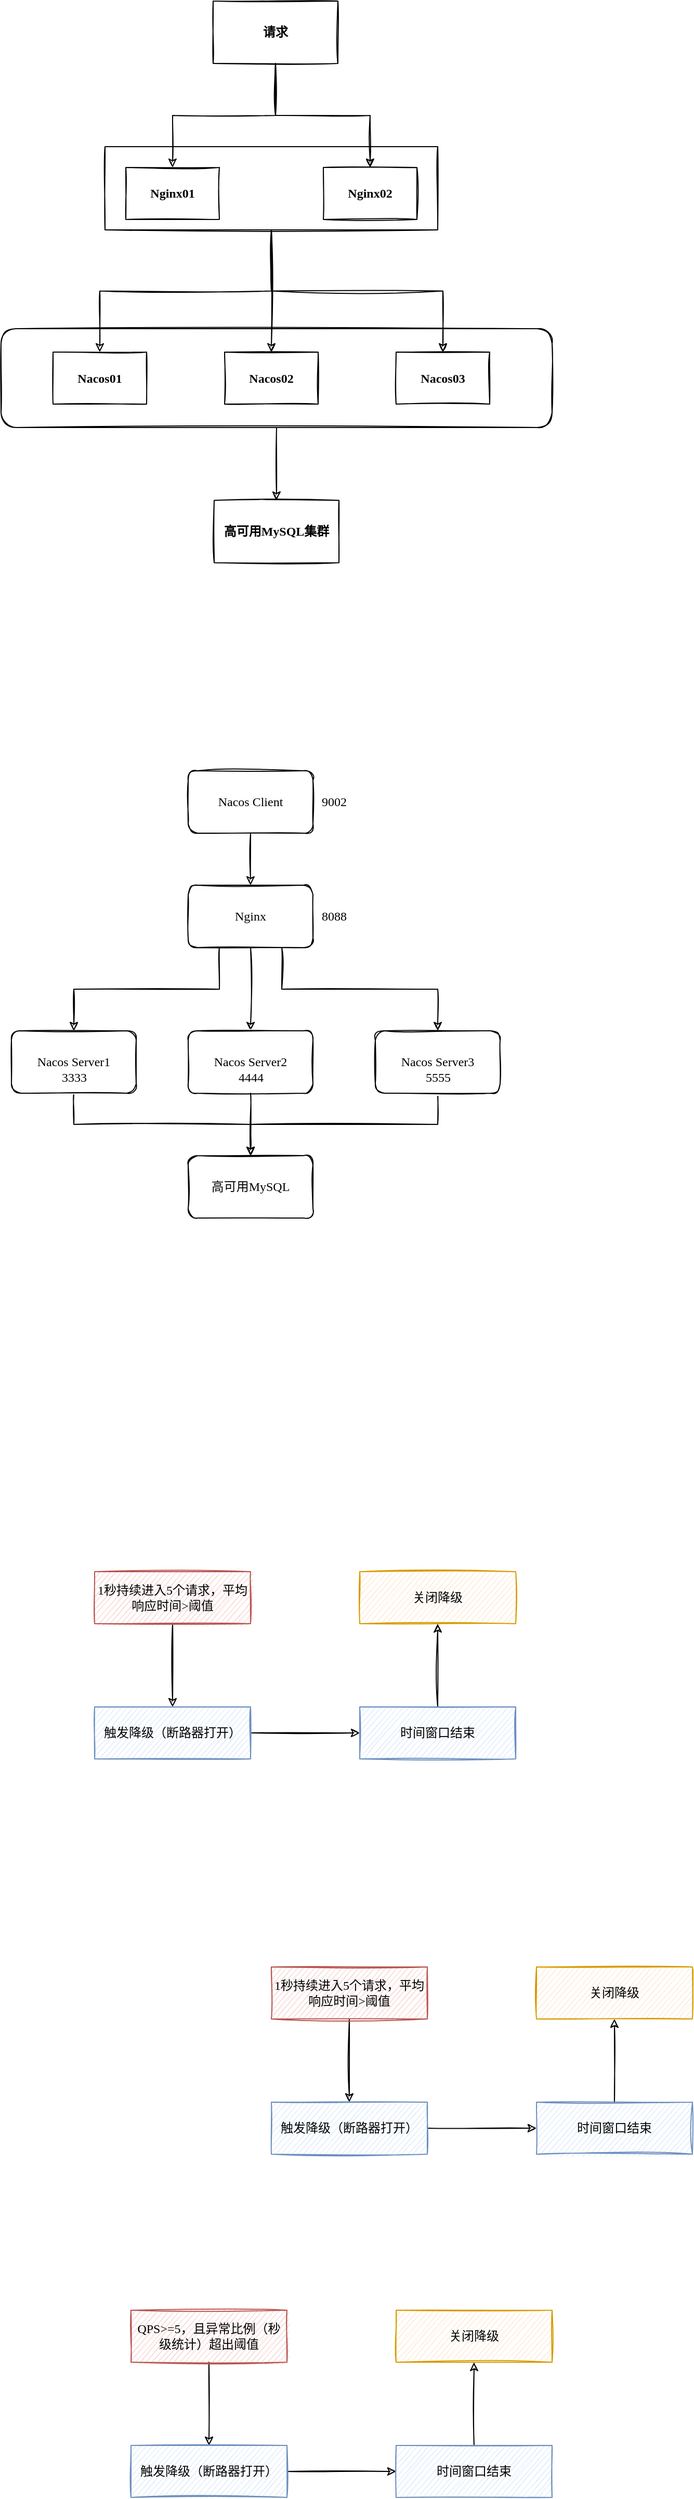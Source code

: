 <mxfile version="15.4.0" type="device"><diagram id="23iRSUPoRavnBvh4doch" name="nacos"><mxGraphModel dx="904" dy="672" grid="1" gridSize="10" guides="1" tooltips="1" connect="1" arrows="1" fold="1" page="1" pageScale="1" pageWidth="827" pageHeight="1169" math="0" shadow="0"><root><mxCell id="0"/><mxCell id="1" parent="0"/><mxCell id="FU1pbFiwDOGhBiErPEIT-1" value="请求" style="rounded=0;whiteSpace=wrap;html=1;fontFamily=Comic Sans MS;align=center;fontStyle=1;sketch=1;" parent="1" vertex="1"><mxGeometry x="294" y="210" width="120" height="60" as="geometry"/></mxCell><mxCell id="FU1pbFiwDOGhBiErPEIT-2" value="" style="rounded=0;whiteSpace=wrap;html=1;fontFamily=Comic Sans MS;align=center;fontStyle=1;sketch=1;" parent="1" vertex="1"><mxGeometry x="190" y="350" width="320" height="80" as="geometry"/></mxCell><mxCell id="FU1pbFiwDOGhBiErPEIT-3" value="Nginx01" style="rounded=0;whiteSpace=wrap;html=1;fontFamily=Comic Sans MS;align=center;fontStyle=1;sketch=1;" parent="1" vertex="1"><mxGeometry x="210" y="370" width="90" height="50" as="geometry"/></mxCell><mxCell id="FU1pbFiwDOGhBiErPEIT-4" value="Nginx02" style="rounded=0;whiteSpace=wrap;html=1;fontFamily=Comic Sans MS;align=center;fontStyle=1;sketch=1;" parent="1" vertex="1"><mxGeometry x="400" y="370" width="90" height="50" as="geometry"/></mxCell><mxCell id="FU1pbFiwDOGhBiErPEIT-6" style="edgeStyle=orthogonalEdgeStyle;rounded=0;orthogonalLoop=1;jettySize=auto;html=1;exitX=0.5;exitY=1;exitDx=0;exitDy=0;entryX=0.5;entryY=0;entryDx=0;entryDy=0;fontFamily=Comic Sans MS;sketch=1;" parent="1" source="FU1pbFiwDOGhBiErPEIT-1" target="FU1pbFiwDOGhBiErPEIT-4" edge="1"><mxGeometry relative="1" as="geometry"/></mxCell><mxCell id="FU1pbFiwDOGhBiErPEIT-5" style="edgeStyle=orthogonalEdgeStyle;rounded=0;orthogonalLoop=1;jettySize=auto;html=1;exitX=0.5;exitY=1;exitDx=0;exitDy=0;entryX=0.5;entryY=0;entryDx=0;entryDy=0;fontFamily=Comic Sans MS;sketch=1;" parent="1" source="FU1pbFiwDOGhBiErPEIT-1" target="FU1pbFiwDOGhBiErPEIT-3" edge="1"><mxGeometry relative="1" as="geometry"/></mxCell><mxCell id="FU1pbFiwDOGhBiErPEIT-16" style="edgeStyle=orthogonalEdgeStyle;rounded=0;sketch=1;orthogonalLoop=1;jettySize=auto;html=1;exitX=0.5;exitY=1;exitDx=0;exitDy=0;entryX=0.5;entryY=0;entryDx=0;entryDy=0;fontFamily=Comic Sans MS;" parent="1" source="FU1pbFiwDOGhBiErPEIT-7" target="FU1pbFiwDOGhBiErPEIT-15" edge="1"><mxGeometry relative="1" as="geometry"/></mxCell><mxCell id="FU1pbFiwDOGhBiErPEIT-7" value="" style="rounded=1;whiteSpace=wrap;html=1;sketch=1;fontFamily=Comic Sans MS;align=center;" parent="1" vertex="1"><mxGeometry x="90" y="525" width="530" height="95" as="geometry"/></mxCell><mxCell id="FU1pbFiwDOGhBiErPEIT-8" value="Nacos01" style="rounded=0;whiteSpace=wrap;html=1;fontFamily=Comic Sans MS;align=center;fontStyle=1;sketch=1;" parent="1" vertex="1"><mxGeometry x="140" y="547.5" width="90" height="50" as="geometry"/></mxCell><mxCell id="FU1pbFiwDOGhBiErPEIT-9" value="Nacos02" style="rounded=0;whiteSpace=wrap;html=1;fontFamily=Comic Sans MS;align=center;fontStyle=1;sketch=1;" parent="1" vertex="1"><mxGeometry x="305" y="547.5" width="90" height="50" as="geometry"/></mxCell><mxCell id="FU1pbFiwDOGhBiErPEIT-10" value="Nacos03" style="rounded=0;whiteSpace=wrap;html=1;fontFamily=Comic Sans MS;align=center;fontStyle=1;sketch=1;" parent="1" vertex="1"><mxGeometry x="470" y="547.5" width="90" height="50" as="geometry"/></mxCell><mxCell id="FU1pbFiwDOGhBiErPEIT-13" style="edgeStyle=orthogonalEdgeStyle;rounded=0;sketch=1;orthogonalLoop=1;jettySize=auto;html=1;exitX=0.5;exitY=1;exitDx=0;exitDy=0;fontFamily=Comic Sans MS;entryX=0.5;entryY=0;entryDx=0;entryDy=0;" parent="1" source="FU1pbFiwDOGhBiErPEIT-2" target="FU1pbFiwDOGhBiErPEIT-10" edge="1"><mxGeometry relative="1" as="geometry"><mxPoint x="515" y="550" as="targetPoint"/></mxGeometry></mxCell><mxCell id="FU1pbFiwDOGhBiErPEIT-12" style="edgeStyle=orthogonalEdgeStyle;rounded=0;sketch=1;orthogonalLoop=1;jettySize=auto;html=1;exitX=0.5;exitY=1;exitDx=0;exitDy=0;fontFamily=Comic Sans MS;" parent="1" source="FU1pbFiwDOGhBiErPEIT-2" target="FU1pbFiwDOGhBiErPEIT-9" edge="1"><mxGeometry relative="1" as="geometry"><mxPoint x="380" y="550" as="targetPoint"/></mxGeometry></mxCell><mxCell id="FU1pbFiwDOGhBiErPEIT-11" style="edgeStyle=orthogonalEdgeStyle;rounded=0;sketch=1;orthogonalLoop=1;jettySize=auto;html=1;exitX=0.5;exitY=1;exitDx=0;exitDy=0;entryX=0.5;entryY=0;entryDx=0;entryDy=0;fontFamily=Comic Sans MS;" parent="1" source="FU1pbFiwDOGhBiErPEIT-2" target="FU1pbFiwDOGhBiErPEIT-8" edge="1"><mxGeometry relative="1" as="geometry"/></mxCell><mxCell id="FU1pbFiwDOGhBiErPEIT-15" value="高可用MySQL集群" style="rounded=0;whiteSpace=wrap;html=1;fontFamily=Comic Sans MS;align=center;fontStyle=1;sketch=1;" parent="1" vertex="1"><mxGeometry x="295" y="690" width="120" height="60" as="geometry"/></mxCell><mxCell id="7" style="edgeStyle=orthogonalEdgeStyle;rounded=0;orthogonalLoop=1;jettySize=auto;html=1;exitX=0.5;exitY=1;exitDx=0;exitDy=0;entryX=0.5;entryY=0;entryDx=0;entryDy=0;sketch=1;fontFamily=Comic Sans MS;" parent="1" source="2" target="3" edge="1"><mxGeometry relative="1" as="geometry"/></mxCell><mxCell id="2" value="Nacos Client" style="rounded=1;whiteSpace=wrap;html=1;shadow=0;sketch=1;fontFamily=Comic Sans MS;" parent="1" vertex="1"><mxGeometry x="270" y="950" width="120" height="60" as="geometry"/></mxCell><mxCell id="8" style="edgeStyle=orthogonalEdgeStyle;rounded=0;orthogonalLoop=1;jettySize=auto;html=1;exitX=0.25;exitY=1;exitDx=0;exitDy=0;entryX=0.5;entryY=0;entryDx=0;entryDy=0;sketch=1;fontFamily=Comic Sans MS;" parent="1" source="3" target="4" edge="1"><mxGeometry relative="1" as="geometry"/></mxCell><mxCell id="9" style="edgeStyle=orthogonalEdgeStyle;rounded=0;orthogonalLoop=1;jettySize=auto;html=1;exitX=0.5;exitY=1;exitDx=0;exitDy=0;entryX=0.5;entryY=0;entryDx=0;entryDy=0;sketch=1;fontFamily=Comic Sans MS;" parent="1" source="3" target="5" edge="1"><mxGeometry relative="1" as="geometry"/></mxCell><mxCell id="10" style="edgeStyle=orthogonalEdgeStyle;rounded=0;orthogonalLoop=1;jettySize=auto;html=1;exitX=0.75;exitY=1;exitDx=0;exitDy=0;entryX=0.5;entryY=0;entryDx=0;entryDy=0;sketch=1;fontFamily=Comic Sans MS;" parent="1" source="3" target="6" edge="1"><mxGeometry relative="1" as="geometry"/></mxCell><mxCell id="3" value="Nginx" style="rounded=1;whiteSpace=wrap;html=1;shadow=0;sketch=1;fontFamily=Comic Sans MS;" parent="1" vertex="1"><mxGeometry x="270" y="1060" width="120" height="60" as="geometry"/></mxCell><mxCell id="12" style="edgeStyle=orthogonalEdgeStyle;rounded=0;orthogonalLoop=1;jettySize=auto;html=1;exitX=0.5;exitY=1;exitDx=0;exitDy=0;sketch=1;fontFamily=Comic Sans MS;" parent="1" source="4" target="11" edge="1"><mxGeometry relative="1" as="geometry"/></mxCell><mxCell id="4" value="Nacos Server1" style="rounded=1;whiteSpace=wrap;html=1;shadow=0;sketch=1;fontFamily=Comic Sans MS;" parent="1" vertex="1"><mxGeometry x="100" y="1200" width="120" height="60" as="geometry"/></mxCell><mxCell id="13" style="edgeStyle=orthogonalEdgeStyle;rounded=0;orthogonalLoop=1;jettySize=auto;html=1;exitX=0.5;exitY=1;exitDx=0;exitDy=0;sketch=1;fontFamily=Comic Sans MS;" parent="1" source="5" target="11" edge="1"><mxGeometry relative="1" as="geometry"/></mxCell><mxCell id="5" value="Nacos Server2" style="rounded=1;whiteSpace=wrap;html=1;shadow=0;sketch=1;fontFamily=Comic Sans MS;" parent="1" vertex="1"><mxGeometry x="270" y="1200" width="120" height="60" as="geometry"/></mxCell><mxCell id="14" style="edgeStyle=orthogonalEdgeStyle;rounded=0;orthogonalLoop=1;jettySize=auto;html=1;exitX=0.5;exitY=1;exitDx=0;exitDy=0;entryX=0.5;entryY=0;entryDx=0;entryDy=0;sketch=1;fontFamily=Comic Sans MS;" parent="1" source="6" target="11" edge="1"><mxGeometry relative="1" as="geometry"/></mxCell><mxCell id="6" value="Nacos Server3" style="rounded=1;whiteSpace=wrap;html=1;shadow=0;sketch=1;fontFamily=Comic Sans MS;" parent="1" vertex="1"><mxGeometry x="450" y="1200" width="120" height="60" as="geometry"/></mxCell><mxCell id="11" value="&lt;font face=&quot;Comic Sans MS&quot;&gt;高可用MySQL&lt;/font&gt;" style="rounded=1;whiteSpace=wrap;html=1;shadow=0;sketch=1;" parent="1" vertex="1"><mxGeometry x="270" y="1320" width="120" height="60" as="geometry"/></mxCell><mxCell id="15" value="8088" style="text;html=1;align=center;verticalAlign=middle;resizable=0;points=[];autosize=1;strokeColor=none;fillColor=none;fontFamily=Comic Sans MS;" parent="1" vertex="1"><mxGeometry x="385" y="1075" width="50" height="30" as="geometry"/></mxCell><mxCell id="16" value="9002" style="text;html=1;align=center;verticalAlign=middle;resizable=0;points=[];autosize=1;strokeColor=none;fillColor=none;fontFamily=Comic Sans MS;" parent="1" vertex="1"><mxGeometry x="385" y="965" width="50" height="30" as="geometry"/></mxCell><mxCell id="17" value="3333" style="text;html=1;align=center;verticalAlign=middle;resizable=0;points=[];autosize=1;strokeColor=none;fillColor=none;fontFamily=Comic Sans MS;shadow=0;sketch=1;" parent="1" vertex="1"><mxGeometry x="135" y="1230" width="50" height="30" as="geometry"/></mxCell><mxCell id="18" value="4444" style="text;html=1;align=center;verticalAlign=middle;resizable=0;points=[];autosize=1;strokeColor=none;fillColor=none;fontFamily=Comic Sans MS;shadow=0;sketch=1;" parent="1" vertex="1"><mxGeometry x="305" y="1230" width="50" height="30" as="geometry"/></mxCell><mxCell id="19" value="5555" style="text;html=1;align=center;verticalAlign=middle;resizable=0;points=[];autosize=1;strokeColor=none;fillColor=none;fontFamily=Comic Sans MS;shadow=0;sketch=1;" parent="1" vertex="1"><mxGeometry x="485" y="1230" width="50" height="30" as="geometry"/></mxCell><mxCell id="spONpfRGaHrGX8HE6srB-24" style="edgeStyle=orthogonalEdgeStyle;curved=0;rounded=1;sketch=1;orthogonalLoop=1;jettySize=auto;html=1;exitX=0.5;exitY=1;exitDx=0;exitDy=0;entryX=0.5;entryY=0;entryDx=0;entryDy=0;fontFamily=Comic Sans MS;" parent="1" source="spONpfRGaHrGX8HE6srB-20" target="spONpfRGaHrGX8HE6srB-21" edge="1"><mxGeometry relative="1" as="geometry"/></mxCell><mxCell id="spONpfRGaHrGX8HE6srB-20" value="&lt;div&gt;&lt;span&gt;1秒持续进入5个请求，平均响应时间&amp;gt;阈值&lt;/span&gt;&lt;/div&gt;" style="rounded=0;whiteSpace=wrap;html=1;sketch=1;align=center;fillColor=#f8cecc;strokeColor=#b85450;fontFamily=Comic Sans MS;" parent="1" vertex="1"><mxGeometry x="180" y="1720" width="150" height="50" as="geometry"/></mxCell><mxCell id="spONpfRGaHrGX8HE6srB-25" style="edgeStyle=orthogonalEdgeStyle;curved=0;rounded=1;sketch=1;orthogonalLoop=1;jettySize=auto;html=1;exitX=1;exitY=0.5;exitDx=0;exitDy=0;entryX=0;entryY=0.5;entryDx=0;entryDy=0;fontFamily=Comic Sans MS;" parent="1" source="spONpfRGaHrGX8HE6srB-21" target="spONpfRGaHrGX8HE6srB-22" edge="1"><mxGeometry relative="1" as="geometry"/></mxCell><mxCell id="spONpfRGaHrGX8HE6srB-21" value="触发降级（断路器打开）" style="rounded=0;whiteSpace=wrap;html=1;sketch=1;align=center;fillColor=#dae8fc;strokeColor=#6c8ebf;fontFamily=Comic Sans MS;" parent="1" vertex="1"><mxGeometry x="180" y="1850" width="150" height="50" as="geometry"/></mxCell><mxCell id="spONpfRGaHrGX8HE6srB-26" style="edgeStyle=orthogonalEdgeStyle;curved=0;rounded=1;sketch=1;orthogonalLoop=1;jettySize=auto;html=1;exitX=0.5;exitY=0;exitDx=0;exitDy=0;entryX=0.5;entryY=1;entryDx=0;entryDy=0;fontFamily=Comic Sans MS;" parent="1" source="spONpfRGaHrGX8HE6srB-22" target="spONpfRGaHrGX8HE6srB-23" edge="1"><mxGeometry relative="1" as="geometry"/></mxCell><mxCell id="spONpfRGaHrGX8HE6srB-22" value="时间窗口结束" style="rounded=0;whiteSpace=wrap;html=1;sketch=1;align=center;fillColor=#dae8fc;strokeColor=#6c8ebf;fontFamily=Comic Sans MS;" parent="1" vertex="1"><mxGeometry x="435" y="1850" width="150" height="50" as="geometry"/></mxCell><mxCell id="spONpfRGaHrGX8HE6srB-23" value="关闭降级" style="rounded=0;whiteSpace=wrap;html=1;sketch=1;align=center;fillColor=#ffe6cc;strokeColor=#d79b00;fontFamily=Comic Sans MS;" parent="1" vertex="1"><mxGeometry x="435" y="1720" width="150" height="50" as="geometry"/></mxCell><mxCell id="spONpfRGaHrGX8HE6srB-28" style="edgeStyle=orthogonalEdgeStyle;curved=0;rounded=1;sketch=1;orthogonalLoop=1;jettySize=auto;html=1;exitX=0.5;exitY=1;exitDx=0;exitDy=0;entryX=0.5;entryY=0;entryDx=0;entryDy=0;fontFamily=Comic Sans MS;" parent="1" source="spONpfRGaHrGX8HE6srB-29" target="spONpfRGaHrGX8HE6srB-31" edge="1"><mxGeometry relative="1" as="geometry"/></mxCell><mxCell id="spONpfRGaHrGX8HE6srB-29" value="&lt;div&gt;&lt;span&gt;1秒持续进入5个请求，平均响应时间&amp;gt;阈值&lt;/span&gt;&lt;/div&gt;" style="rounded=0;whiteSpace=wrap;html=1;sketch=1;align=center;fillColor=#f8cecc;strokeColor=#b85450;fontFamily=Comic Sans MS;" parent="1" vertex="1"><mxGeometry x="350" y="2100" width="150" height="50" as="geometry"/></mxCell><mxCell id="spONpfRGaHrGX8HE6srB-30" style="edgeStyle=orthogonalEdgeStyle;curved=0;rounded=1;sketch=1;orthogonalLoop=1;jettySize=auto;html=1;exitX=1;exitY=0.5;exitDx=0;exitDy=0;entryX=0;entryY=0.5;entryDx=0;entryDy=0;fontFamily=Comic Sans MS;" parent="1" source="spONpfRGaHrGX8HE6srB-31" target="spONpfRGaHrGX8HE6srB-33" edge="1"><mxGeometry relative="1" as="geometry"/></mxCell><mxCell id="spONpfRGaHrGX8HE6srB-31" value="触发降级（断路器打开）" style="rounded=0;whiteSpace=wrap;html=1;sketch=1;align=center;fillColor=#dae8fc;strokeColor=#6c8ebf;fontFamily=Comic Sans MS;" parent="1" vertex="1"><mxGeometry x="350" y="2230" width="150" height="50" as="geometry"/></mxCell><mxCell id="spONpfRGaHrGX8HE6srB-32" style="edgeStyle=orthogonalEdgeStyle;curved=0;rounded=1;sketch=1;orthogonalLoop=1;jettySize=auto;html=1;exitX=0.5;exitY=0;exitDx=0;exitDy=0;entryX=0.5;entryY=1;entryDx=0;entryDy=0;fontFamily=Comic Sans MS;" parent="1" source="spONpfRGaHrGX8HE6srB-33" target="spONpfRGaHrGX8HE6srB-34" edge="1"><mxGeometry relative="1" as="geometry"/></mxCell><mxCell id="spONpfRGaHrGX8HE6srB-33" value="时间窗口结束" style="rounded=0;whiteSpace=wrap;html=1;sketch=1;align=center;fillColor=#dae8fc;strokeColor=#6c8ebf;fontFamily=Comic Sans MS;" parent="1" vertex="1"><mxGeometry x="605" y="2230" width="150" height="50" as="geometry"/></mxCell><mxCell id="spONpfRGaHrGX8HE6srB-34" value="关闭降级" style="rounded=0;whiteSpace=wrap;html=1;sketch=1;align=center;fillColor=#ffe6cc;strokeColor=#d79b00;fontFamily=Comic Sans MS;" parent="1" vertex="1"><mxGeometry x="605" y="2100" width="150" height="50" as="geometry"/></mxCell><mxCell id="mC7A9XcR3b8qiCiRKMJV-19" style="edgeStyle=orthogonalEdgeStyle;curved=0;rounded=1;sketch=1;orthogonalLoop=1;jettySize=auto;html=1;exitX=0.5;exitY=1;exitDx=0;exitDy=0;entryX=0.5;entryY=0;entryDx=0;entryDy=0;fontFamily=Comic Sans MS;" edge="1" parent="1" source="mC7A9XcR3b8qiCiRKMJV-20" target="mC7A9XcR3b8qiCiRKMJV-22"><mxGeometry relative="1" as="geometry"/></mxCell><mxCell id="mC7A9XcR3b8qiCiRKMJV-20" value="&lt;div&gt;&lt;span&gt;QPS&amp;gt;=5，且异常比例（秒级统计）超出阈值&lt;/span&gt;&lt;/div&gt;" style="rounded=0;whiteSpace=wrap;html=1;sketch=1;align=center;fillColor=#f8cecc;strokeColor=#b85450;fontFamily=Comic Sans MS;" vertex="1" parent="1"><mxGeometry x="215" y="2430" width="150" height="50" as="geometry"/></mxCell><mxCell id="mC7A9XcR3b8qiCiRKMJV-21" style="edgeStyle=orthogonalEdgeStyle;curved=0;rounded=1;sketch=1;orthogonalLoop=1;jettySize=auto;html=1;exitX=1;exitY=0.5;exitDx=0;exitDy=0;entryX=0;entryY=0.5;entryDx=0;entryDy=0;fontFamily=Comic Sans MS;" edge="1" parent="1" source="mC7A9XcR3b8qiCiRKMJV-22" target="mC7A9XcR3b8qiCiRKMJV-24"><mxGeometry relative="1" as="geometry"/></mxCell><mxCell id="mC7A9XcR3b8qiCiRKMJV-22" value="触发降级（断路器打开）" style="rounded=0;whiteSpace=wrap;html=1;sketch=1;align=center;fillColor=#dae8fc;strokeColor=#6c8ebf;fontFamily=Comic Sans MS;" vertex="1" parent="1"><mxGeometry x="215" y="2560" width="150" height="50" as="geometry"/></mxCell><mxCell id="mC7A9XcR3b8qiCiRKMJV-23" style="edgeStyle=orthogonalEdgeStyle;curved=0;rounded=1;sketch=1;orthogonalLoop=1;jettySize=auto;html=1;exitX=0.5;exitY=0;exitDx=0;exitDy=0;entryX=0.5;entryY=1;entryDx=0;entryDy=0;fontFamily=Comic Sans MS;" edge="1" parent="1" source="mC7A9XcR3b8qiCiRKMJV-24" target="mC7A9XcR3b8qiCiRKMJV-25"><mxGeometry relative="1" as="geometry"/></mxCell><mxCell id="mC7A9XcR3b8qiCiRKMJV-24" value="时间窗口结束" style="rounded=0;whiteSpace=wrap;html=1;sketch=1;align=center;fillColor=#dae8fc;strokeColor=#6c8ebf;fontFamily=Comic Sans MS;" vertex="1" parent="1"><mxGeometry x="470" y="2560" width="150" height="50" as="geometry"/></mxCell><mxCell id="mC7A9XcR3b8qiCiRKMJV-25" value="关闭降级" style="rounded=0;whiteSpace=wrap;html=1;sketch=1;align=center;fillColor=#ffe6cc;strokeColor=#d79b00;fontFamily=Comic Sans MS;" vertex="1" parent="1"><mxGeometry x="470" y="2430" width="150" height="50" as="geometry"/></mxCell></root></mxGraphModel></diagram></mxfile>